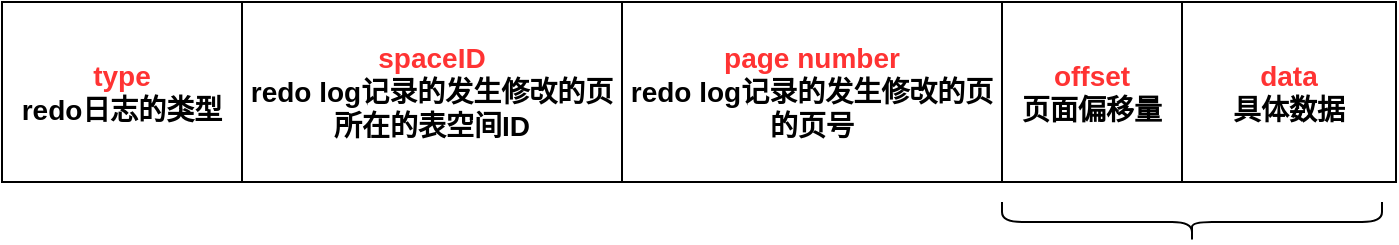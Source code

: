 <mxfile version="15.2.7" type="device"><diagram id="I6_CTQpzELichu0DBI0b" name="第 1 页"><mxGraphModel dx="1024" dy="592" grid="1" gridSize="10" guides="1" tooltips="1" connect="1" arrows="1" fold="1" page="1" pageScale="1" pageWidth="827" pageHeight="1169" math="0" shadow="0"><root><mxCell id="0"/><mxCell id="1" parent="0"/><mxCell id="oTszLKGSkSl7C8z7iDi6-1" value="&lt;b style=&quot;font-size: 14px&quot;&gt;&lt;font color=&quot;#ff3333&quot;&gt;type&lt;br&gt;&lt;/font&gt;redo日志的类型&lt;/b&gt;" style="rounded=0;whiteSpace=wrap;html=1;" vertex="1" parent="1"><mxGeometry x="30" y="170" width="120" height="90" as="geometry"/></mxCell><mxCell id="oTszLKGSkSl7C8z7iDi6-2" value="&lt;b style=&quot;font-size: 14px&quot;&gt;&lt;font color=&quot;#ff3333&quot;&gt;spaceID&lt;br&gt;&lt;/font&gt;redo log记录的发生修改的页所在的表空间ID&lt;/b&gt;" style="rounded=0;whiteSpace=wrap;html=1;" vertex="1" parent="1"><mxGeometry x="150" y="170" width="190" height="90" as="geometry"/></mxCell><mxCell id="oTszLKGSkSl7C8z7iDi6-3" value="&lt;b style=&quot;font-size: 14px&quot;&gt;&lt;font color=&quot;#ff3333&quot;&gt;page number&lt;br&gt;&lt;/font&gt;redo log记录的发生修改的页的页号&lt;/b&gt;" style="rounded=0;whiteSpace=wrap;html=1;" vertex="1" parent="1"><mxGeometry x="340" y="170" width="190" height="90" as="geometry"/></mxCell><mxCell id="oTszLKGSkSl7C8z7iDi6-4" value="&lt;b style=&quot;font-size: 14px&quot;&gt;&lt;font color=&quot;#ff3333&quot;&gt;offset&lt;br&gt;&lt;/font&gt;页面偏移量&lt;br&gt;&lt;/b&gt;" style="rounded=0;whiteSpace=wrap;html=1;" vertex="1" parent="1"><mxGeometry x="530" y="170" width="90" height="90" as="geometry"/></mxCell><mxCell id="oTszLKGSkSl7C8z7iDi6-6" value="&lt;b style=&quot;font-size: 14px&quot;&gt;&lt;font color=&quot;#ff3333&quot;&gt;data&lt;br&gt;&lt;/font&gt;具体数据&lt;br&gt;&lt;/b&gt;" style="rounded=0;whiteSpace=wrap;html=1;" vertex="1" parent="1"><mxGeometry x="620" y="170" width="107" height="90" as="geometry"/></mxCell><mxCell id="oTszLKGSkSl7C8z7iDi6-7" value="" style="shape=curlyBracket;whiteSpace=wrap;html=1;rounded=1;rotation=-90;" vertex="1" parent="1"><mxGeometry x="615" y="185" width="20" height="190" as="geometry"/></mxCell></root></mxGraphModel></diagram></mxfile>